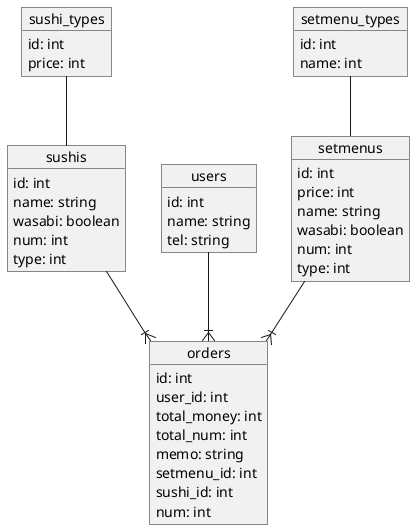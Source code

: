 @startuml

object setmenus
object sushis
object users
object orders
object setmenu_types
object sushi_types

users : id: int
users : name: string
users : tel: string

setmenus : id: int
setmenus : price: int
setmenus : name: string
setmenus : wasabi: boolean
setmenus : num: int
setmenus : type: int

sushis : id: int
sushis : name: string
sushis : wasabi: boolean
sushis : num: int
sushis : type: int

orders : id: int
orders : user_id: int
orders : total_money: int
orders : total_num: int
orders : memo: string
orders : setmenu_id: int
orders : sushi_id: int
orders : num: int

sushi_types : id: int
sushi_types : price: int

setmenu_types : id: int
setmenu_types : name: int

users    --|{ orders
setmenus --|{ orders
sushis   --|{ orders
setmenu_types -- setmenus
sushi_types -- sushis

@enduml